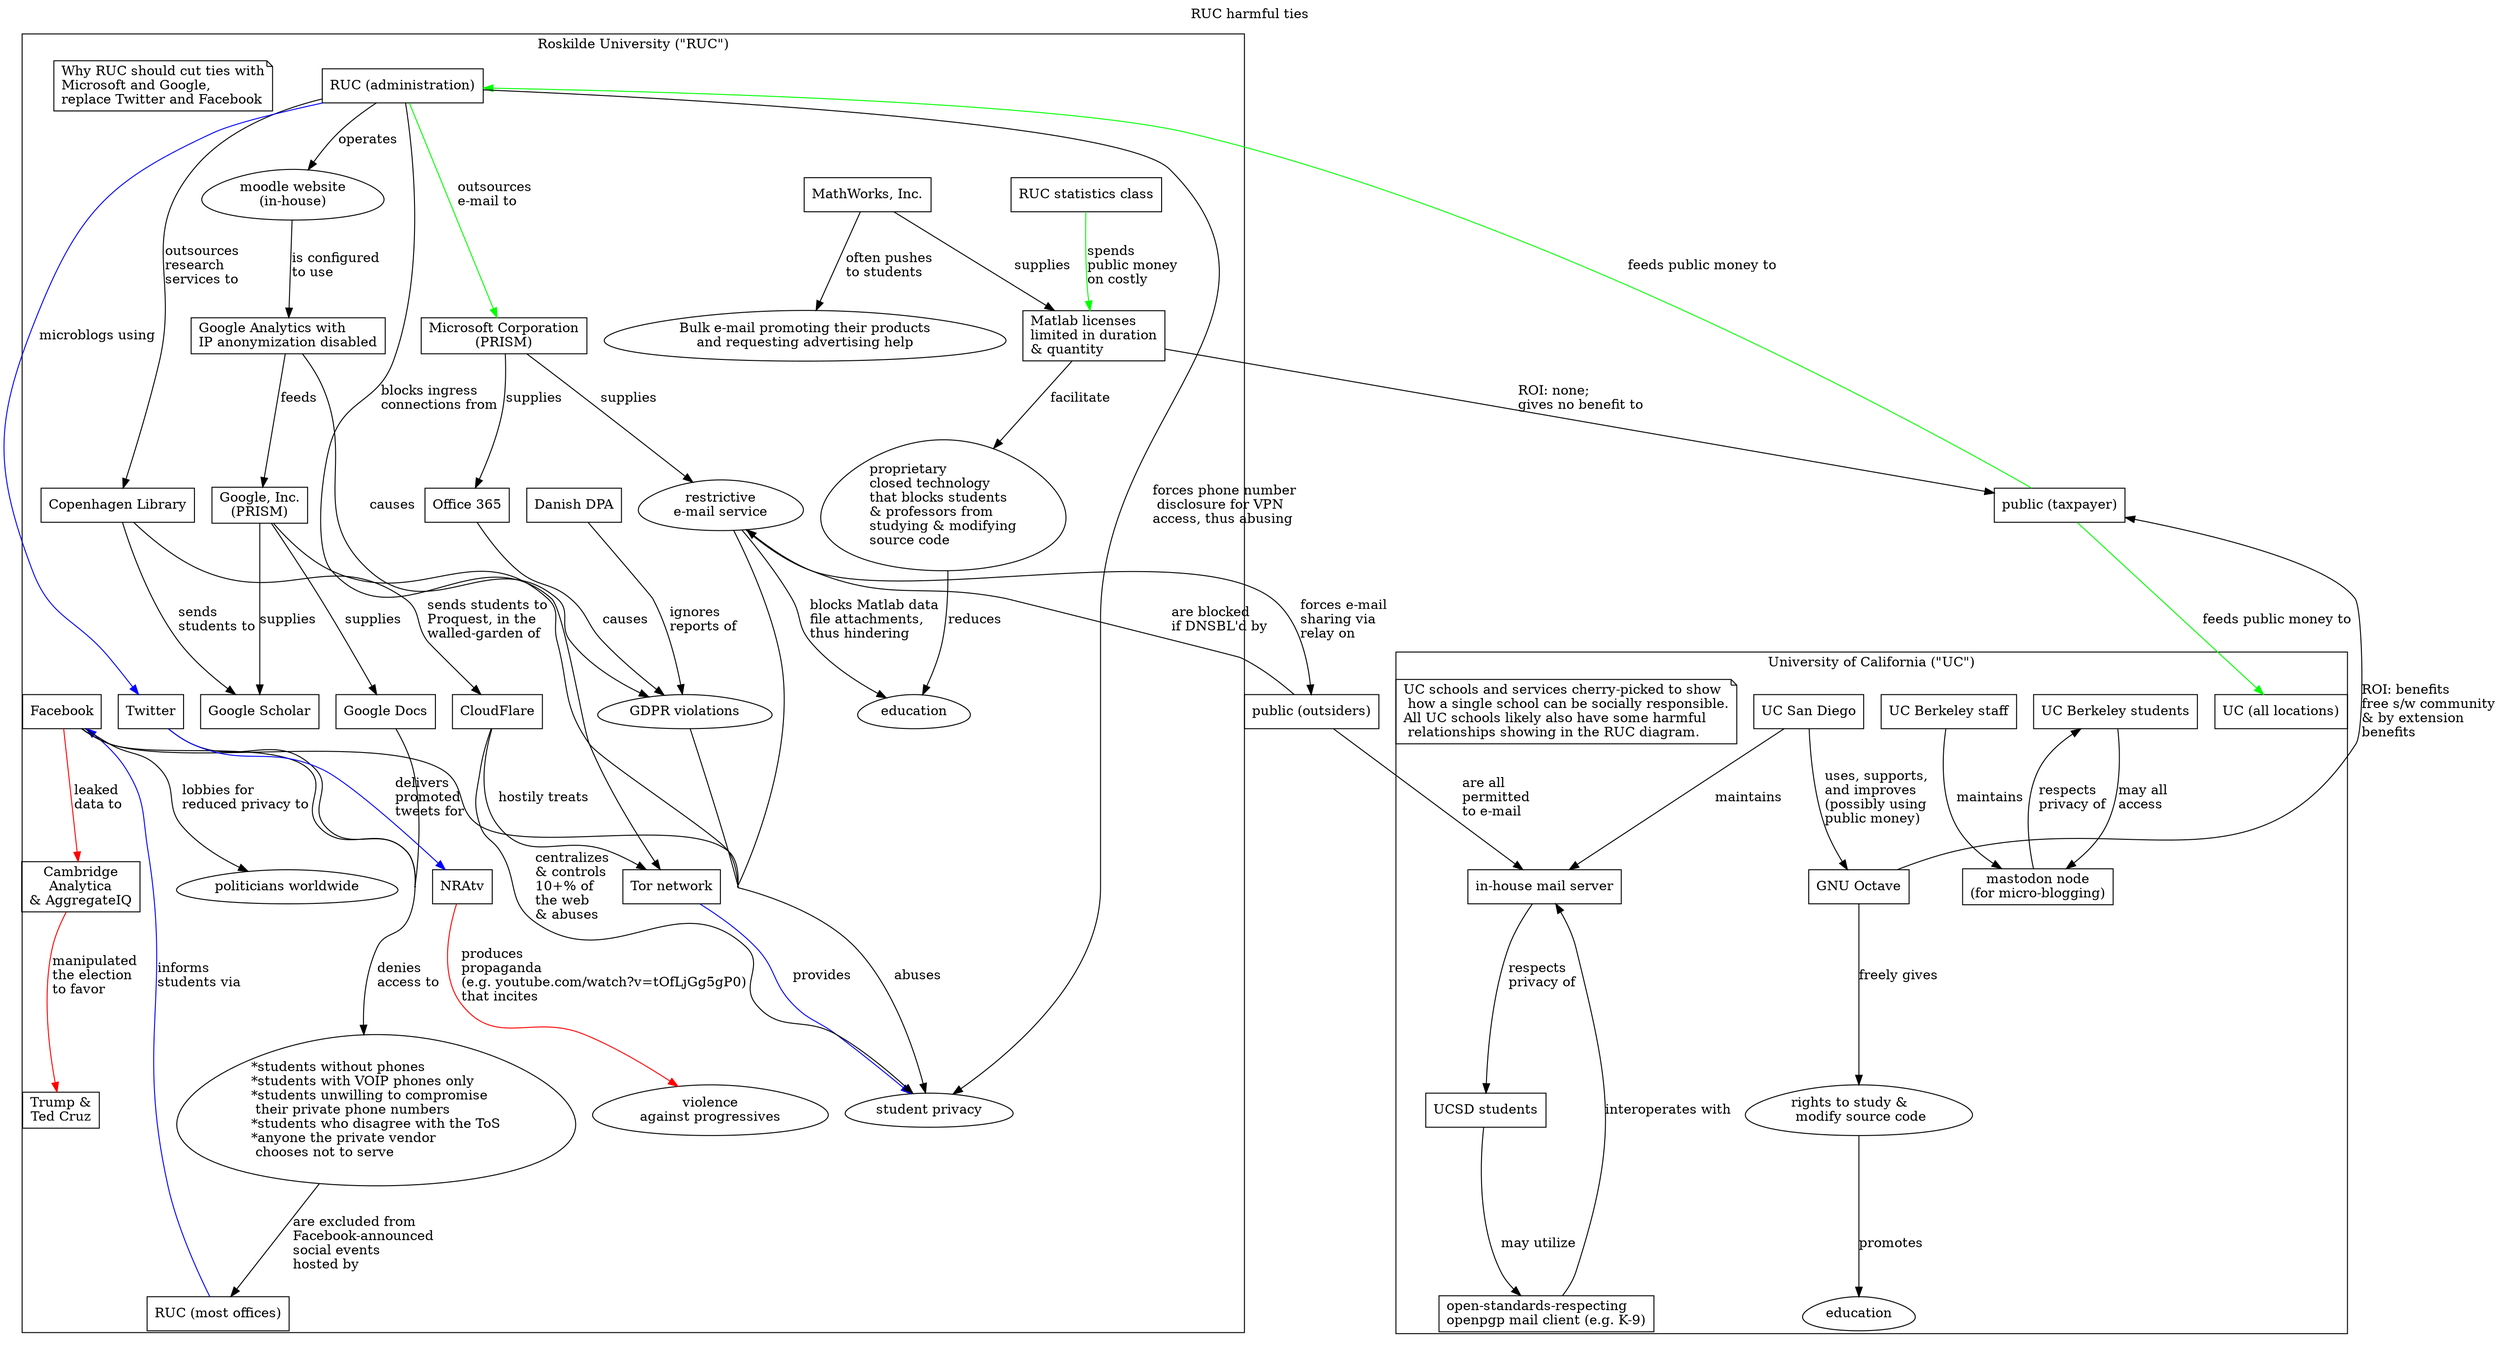 /* -*- mode: graphviz-dot; -*- */

digraph unix {
        /*ratio="fill";*/
        /*size="11.692,8.267!";*/
        /*size="8.267,11.692!";*/
        /*size="8,10.5!";*/
        margin=0;
        /*resolution=72;*/
        ratio=0.5625; /* 9/16 */

        taxpayer              [shape=rectangle, label="public (taxpayer)"];
        outsider              [shape=rectangle, label="public (outsiders)"];
        taxpayer -> rucschool [label="feeds public money to", color=green];
        taxpayer -> ucschool  [label="feeds public money to", color=green];
        octave -> taxpayer    [label="ROI: benefits\lfree s/w community\l\& by extension\lbenefits\l"];
        matlablic -> taxpayer [label="ROI: none;\lgives no benefit to\l"];
        outsider -> mxserver  [label="are all\lpermitted\lto e-mail\l"];
        outsider -> msmx      [label="are blocked\lif DNSBL'd by\l"];
        msmx -> outsider      [label="forces e-mail\lsharing via\lrelay on\l"];
        
        subgraph cluster_uc {
                label = "University of California (\"UC\")";
                ucschool                [shape=rectangle, label="UC (all locations)"];
                octave                  [shape=rectangle, label="GNU Octave"];
                swfreedom               [shape=egg, label="rights to study &\l modify source code"];
                ucedu                   [shape=egg, label="education"];
                ucsdstudent             [shape=rectangle, label="UCSD students"];
                ucbstudent              [shape=rectangle, label="UC Berkeley students"];
                mastodon                [shape=rectangle, label="mastodon node\n(for micro-blogging)"];
                mua                     [shape=rectangle, label="open-standards-respecting\lopenpgp mail client (e.g. K-9)"];
                mxserver                [shape=rectangle, label="in-house mail server"];
                ucsd                    [shape=rectangle, label="UC San Diego"];
                /*ucb                     [shape=rectangle, label="UC Berkeley"];*/
                ucbstaff                [shape=rectangle, label="UC Berkeley staff"];
                ucsd -> octave          [label="uses, supports,\land improves\l(possibly using\lpublic money)\l"];
                octave -> swfreedom     [label="freely gives\l"];
                ucsd -> mxserver        [label="maintains"];
                mxserver -> ucsdstudent [label="respects\lprivacy of\l"];
                mastodon -> ucbstudent  [label="respects\lprivacy of\l"];
                ucbstudent -> mastodon  [label="may all\laccess\l"];
                ucbstaff -> mastodon    [label="maintains"];
                ucsdstudent -> mua      [label="may utilize"];
                mua -> mxserver         [label="interoperates with"];
                swfreedom -> ucedu      [label="promotes"];
                
                warning [
shape=note,
label="UC schools and services cherry-picked to show\l how a single school can be socially responsible.\lAll UC schools likely also have some harmful\l relationships showing in the RUC diagram.\l"
];
        }

        subgraph cluster_ruc {
                label = "Roskilde University (\"RUC\")";
                /*taxpayer     [shape=rectangle];*/
                stats        [shape=rectangle, label="RUC statistics class"];
                /*rucstudents  [shape=rectangle, label="RUC students"];*/
                rucschool    [shape=rectangle, label="RUC (administration)"];
                most         [shape=rectangle, label="RUC (most offices)"];
                mathworks    [shape=rectangle, label="MathWorks, Inc."];
                tor          [shape=rectangle, label="Tor network", URL=<https://torproject.org>,];
                mwemail      [shape=egg, label="Bulk e-mail promoting their products\nand requesting advertising help"];
                matlablic    [shape=rectangle, label="Matlab licenses\llimited in duration\l& quantity\l"];
                css          [shape=egg, label="proprietary\lclosed technology\lthat blocks students\l& professors from\lstudying & modifying\lsource code\l"];
                library      [shape=rectangle, label="Copenhagen Library"];
                fb           [shape=rectangle, label="Facebook"];
                gdprv        [shape=egg, label="GDPR violations"];
                dpa          [shape=rectangle, label="Danish DPA"];
                moodle       [shape=egg, label="moodle website\n(in-house)"];
                ms           [shape=rectangle, label="Microsoft Corporation\n(PRISM)"];
                google       [shape=rectangle, label="Google, Inc.\n(PRISM)"];
                gs           [shape=rectangle, label="Google Scholar"];
                gdocs        [shape=rectangle, label="Google Docs"];
                o365         [shape=rectangle, label="Office 365"];
                msmx         [shape=egg, label="restrictive\ne-mail service"];
                worldpol     [shape=egg, label="politicians worldwide"];
                /*o365 -> privacy [label="violates GDPR\l& abuses\l"];*/
                o365 -> gdprv       [label="causes"];
                rucschool -> ms     [label="outsources\le-mail to\l"; color=green];
                rucschool -> moodle [label="operates"];
                rucschool -> tor    [label="blocks ingress\lconnections from\l"];
                tor -> privacy      [label="provides"; color=blue];
                ms -> o365          [label="supplies"];
                ms -> msmx          [label="supplies"];
                /*recordscorp      [shape=record, label="{scriborder.com|parchment.com}"];*/
                Twitter       [shape=rectangle, label="Twitter"];
                CA            [shape=rectangle, label="Cambridge\nAnalytica\n& AggregateIQ"];
                GA            [shape=rectangle, label="Google Analytics with\lIP anonymization disabled\l"];
                CloudFlare    [shape=rectangle];
                repubs        [shape=rectangle, label="Trump &\lTed Cruz"];
                edu           [shape=egg, label="education"];
                nophone       [shape=egg, label="*students without phones\l*students with VOIP phones only\l*students unwilling to compromise\l their private phone numbers\l*students who disagree with the ToS\l*anyone the private vendor\l chooses not to serve\l"];
                privacy       [shape=egg, label="student privacy"];
                nophone_split [shape=circle,width=.01,height=.01,label="",invisible=true];
                privacy_split [shape=circle,width=.01,height=.01,label="",invisible=true];
                NRAtv         [shape=rectangle];
                violence      [shape=egg, label="violence\nagainst progressives"];

                nophone -> most            [label="are excluded from\lFacebook-announced\lsocial events\lhosted by\l"];
                rucschool -> library       [label="outsources\lresearch\lservices to\l"];
                library -> CloudFlare      [label="sends students to\lProquest, in the\lwalled-garden of\l"];
                Twitter -> NRAtv           [label="delivers\lpromoted\ltweets for"; color=blue];
                rucschool -> Twitter       [label="microblogs using"; color=blue];
                most -> fb                 [label="informs\lstudents via\l"; color=blue];
                mathworks -> matlablic     [label="supplies"];
                mathworks -> mwemail       [label="often pushes\lto students\l"];
                stats -> matlablic         [label="spends\lpublic money\lon costly\l"; color=green];
                matlablic -> css           [label="facilitate"];
                css -> edu                 [label="reduces"];
                CloudFlare -> privacy      [label="centralizes \l& controls\l10+% of\lthe web\l& abuses\l"];
                CloudFlare -> tor          [label="hostily treats"];
                rucschool -> privacy       [label="forces phone number\l disclosure for VPN \laccess, thus abusing\l"];
                fb -> privacy_split        [arrowhead=none];
                msmx -> privacy_split      [arrowhead=none];
                google -> privacy_split    [arrowhead=none];
                gdprv -> privacy_split     [arrowhead=none];
                msmx -> edu                [label="blocks Matlab data\lfile attachments,\lthus hindering\l"];
                Twitter -> nophone_split   [arrowhead=none];
                fb -> nophone_split        [arrowhead=none];
                gdocs -> nophone_split     [arrowhead=none];
                nophone_split -> nophone   [label="denies\laccess to\l"];
                privacy_split -> privacy   [label="abuses"];
                fb -> CA                   [label="leaked\ldata to\l"; color=red];
                CA -> repubs               [label="manipulated\lthe election\lto favor\l"; color=red];
                NRAtv -> violence          [label="produces\lpropaganda\l(e.g. youtube.com/watch?v=tOfLjGg5gP0)\lthat incites\l"; color=red];
                moodle -> GA               [label="is configured\lto use\l"];
                GA -> gdprv                [label="causes"];
                GA -> google               [label="feeds"];
                google -> gs               [label="supplies"];
                google -> gdocs            [label="supplies"];
                library -> gs              [label="sends\lstudents to\l"];
                dpa -> gdprv               [label="ignores\lreports of\l"];
                fb -> worldpol             [label="lobbies for\lreduced privacy to\l"];

                { rank=same; fb; Twitter; gdocs; gdprv}
                
                advice [shape=note; label="Why RUC should cut ties with\lMicrosoft and Google,\lreplace Twitter and Facebook\l"];
        }
        /*
        subgraph cluster_mb {
                label = "micro-blogging";
                twtr [shape=rectangle, label="Twitter"];
                mdon [shape=rectangle, label="Mastodon"];
        }
        mdon -> ucbstudent    [label="respects\lprivacy of\l"];
        ucbstudent -> mdon    [label="may all\laccess\l"];
        ucbstaff -> mdon      [label="maintains"];
        twtr -> NRAtv         [label="delivers\lpromoted\ltweets for"; color=blue];
        rucschool -> twtr     [label="uses"; color=blue];
        twtr -> nophone_split [arrowhead=none];
        */
        
        /*{ rank=same; fedex; NRA; NRAtv}
        { rank=source; hs}*/
        /*{ rankdir=BT; revenue_split}*/
        /*{ rank=same; cluster_ruc; advice}*/
        labelloc="t";
        labelfontsize=28.0; 
        label="RUC harmful ties";
}

